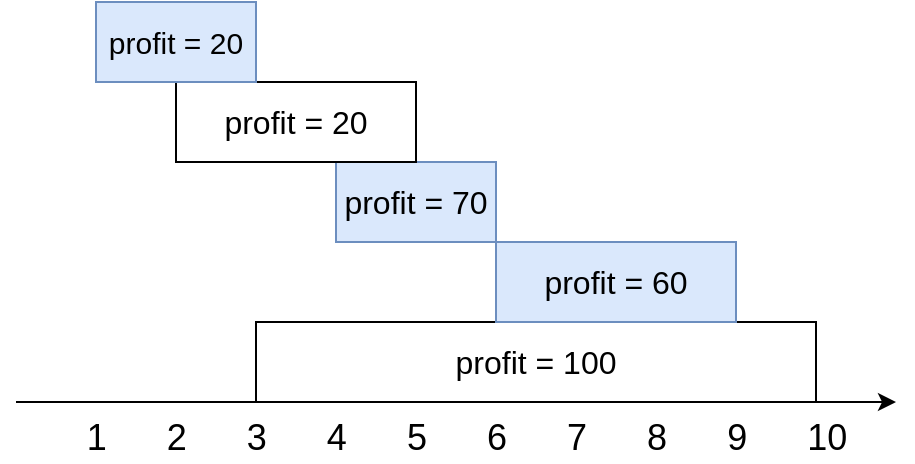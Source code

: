 <mxfile version="20.2.8" type="github">
  <diagram id="2nUp3ggRJjv_zQUeG3yu" name="第 1 页">
    <mxGraphModel dx="1138" dy="643" grid="1" gridSize="10" guides="1" tooltips="1" connect="1" arrows="1" fold="1" page="1" pageScale="1" pageWidth="827" pageHeight="1169" math="0" shadow="0">
      <root>
        <mxCell id="0" />
        <mxCell id="1" parent="0" />
        <mxCell id="OzFdRcXPGWkvChd_Bx-W-1" value="profit = 100" style="rounded=0;whiteSpace=wrap;html=1;fontSize=16;" vertex="1" parent="1">
          <mxGeometry x="280" y="360" width="280" height="40" as="geometry" />
        </mxCell>
        <mxCell id="OzFdRcXPGWkvChd_Bx-W-2" value="" style="endArrow=classic;html=1;rounded=0;" edge="1" parent="1">
          <mxGeometry width="50" height="50" relative="1" as="geometry">
            <mxPoint x="160" y="400" as="sourcePoint" />
            <mxPoint x="600" y="400" as="targetPoint" />
          </mxGeometry>
        </mxCell>
        <mxCell id="OzFdRcXPGWkvChd_Bx-W-4" value="&lt;font style=&quot;font-size: 18px;&quot;&gt;1&amp;nbsp; &amp;nbsp; &amp;nbsp; 2&lt;/font&gt;&lt;span style=&quot;font-size: 18px;&quot;&gt;&amp;nbsp; &amp;nbsp; &amp;nbsp; 3&lt;/span&gt;&lt;span style=&quot;font-size: 18px;&quot;&gt;&amp;nbsp; &amp;nbsp; &amp;nbsp; 4&lt;/span&gt;&lt;span style=&quot;font-size: 18px;&quot;&gt;&amp;nbsp; &amp;nbsp; &amp;nbsp; 5&lt;/span&gt;&lt;span style=&quot;font-size: 18px;&quot;&gt;&amp;nbsp; &amp;nbsp; &amp;nbsp; 6&lt;/span&gt;&lt;span style=&quot;font-size: 18px;&quot;&gt;&amp;nbsp; &amp;nbsp; &amp;nbsp; 7&amp;nbsp;&lt;/span&gt;&lt;span style=&quot;font-size: 18px;&quot;&gt;&amp;nbsp; &amp;nbsp; &amp;nbsp;8&amp;nbsp;&lt;/span&gt;&lt;span style=&quot;font-size: 18px;&quot;&gt;&amp;nbsp; &amp;nbsp; &amp;nbsp;9&amp;nbsp;&lt;/span&gt;&lt;span style=&quot;font-size: 18px;&quot;&gt;&amp;nbsp; &amp;nbsp; &amp;nbsp;10&lt;/span&gt;" style="text;html=1;resizable=0;autosize=1;align=center;verticalAlign=middle;points=[];fillColor=none;strokeColor=none;rounded=0;fontSize=18;spacingTop=0;spacingBottom=-5;" vertex="1" parent="1">
          <mxGeometry x="185" y="400" width="400" height="30" as="geometry" />
        </mxCell>
        <mxCell id="OzFdRcXPGWkvChd_Bx-W-5" value="profit = 60" style="rounded=0;whiteSpace=wrap;html=1;fontSize=16;fillColor=#dae8fc;strokeColor=#6c8ebf;" vertex="1" parent="1">
          <mxGeometry x="400" y="320" width="120" height="40" as="geometry" />
        </mxCell>
        <mxCell id="OzFdRcXPGWkvChd_Bx-W-6" value="profit = 70" style="rounded=0;whiteSpace=wrap;html=1;fontSize=16;fillColor=#dae8fc;strokeColor=#6c8ebf;" vertex="1" parent="1">
          <mxGeometry x="320" y="280" width="80" height="40" as="geometry" />
        </mxCell>
        <mxCell id="OzFdRcXPGWkvChd_Bx-W-7" value="profit = 20" style="rounded=0;whiteSpace=wrap;html=1;fontSize=16;" vertex="1" parent="1">
          <mxGeometry x="240" y="240" width="120" height="40" as="geometry" />
        </mxCell>
        <mxCell id="OzFdRcXPGWkvChd_Bx-W-8" value="profit = 20" style="rounded=0;whiteSpace=wrap;html=1;fontSize=15;fillColor=#dae8fc;strokeColor=#6c8ebf;" vertex="1" parent="1">
          <mxGeometry x="200" y="200" width="80" height="40" as="geometry" />
        </mxCell>
      </root>
    </mxGraphModel>
  </diagram>
</mxfile>
